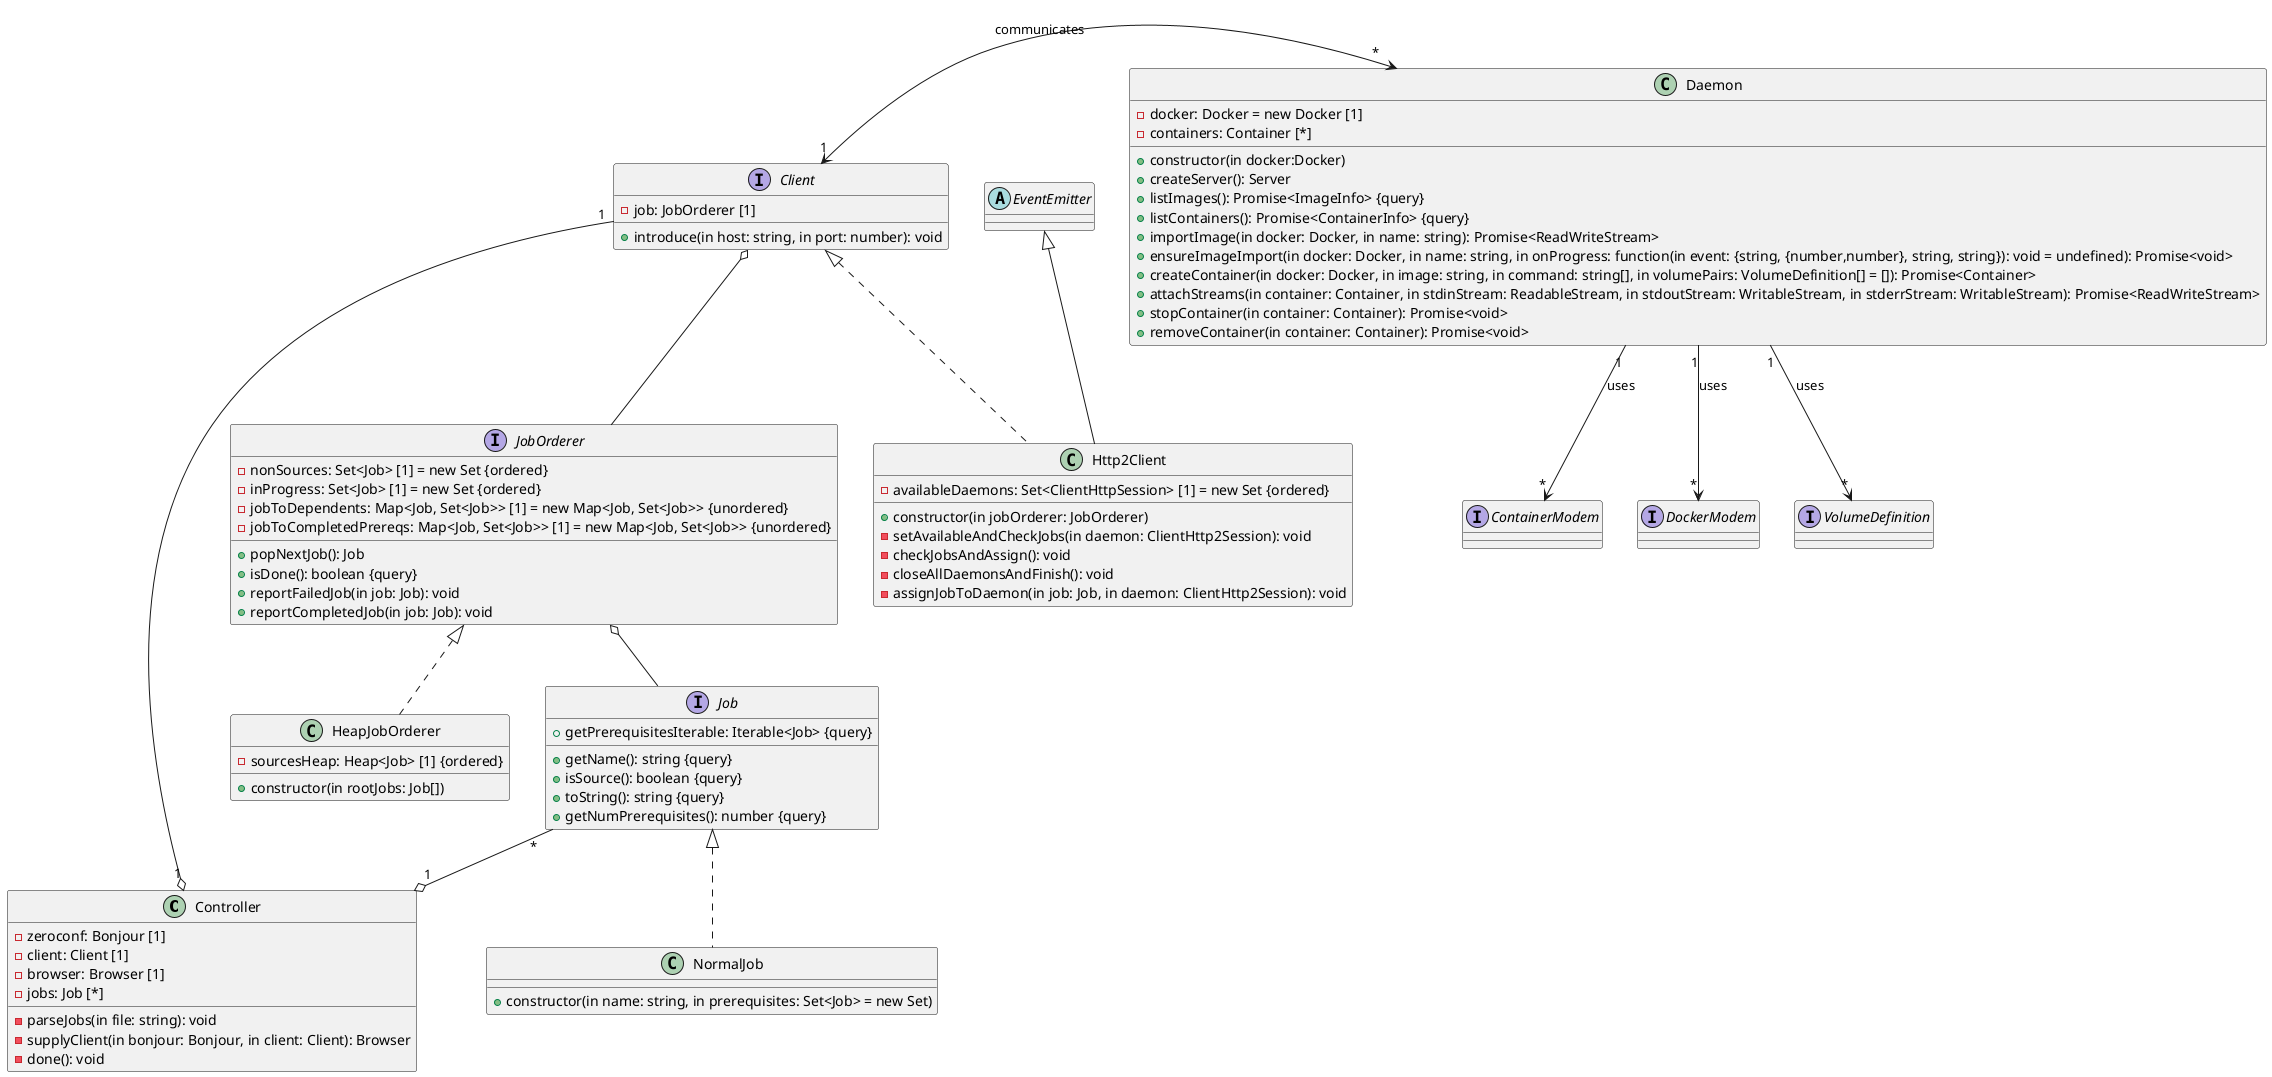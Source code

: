 @startuml
class Controller{
- zeroconf: Bonjour [1]
- client: Client [1]
- browser: Browser [1]
- jobs: Job [*]
- parseJobs(in file: string): void
-supplyClient(in bonjour: Bonjour, in client: Client): Browser
-done(): void
}

interface Job{
+getName(): string {query}
+getPrerequisitesIterable: Iterable<Job> {query}
+isSource(): boolean {query}
+toString(): string {query}
+getNumPrerequisites(): number {query}
}

Job "*" --o "1" Controller

class NormalJob implements Job{
+constructor(in name: string, in prerequisites: Set<Job> = new Set)
}

interface JobOrderer{
- nonSources: Set<Job> [1] = new Set {ordered}
- inProgress: Set<Job> [1] = new Set {ordered}
- jobToDependents: Map<Job, Set<Job>> [1] = new Map<Job, Set<Job>> {unordered}
- jobToCompletedPrereqs: Map<Job, Set<Job>> [1] = new Map<Job, Set<Job>> {unordered}
+popNextJob(): Job
+isDone(): boolean {query}
+reportFailedJob(in job: Job): void
+reportCompletedJob(in job: Job): void
}

class HeapJobOrderer implements JobOrderer{
- sourcesHeap: Heap<Job> [1] {ordered}
+ constructor(in rootJobs: Job[])
}

JobOrderer o-- Job
Client "1" --o "1" Controller

interface Client{
-job: JobOrderer [1]
+introduce(in host: string, in port: number): void
}

abstract class EventEmitter
class Http2Client extends EventEmitter implements Client {
-availableDaemons: Set<ClientHttpSession> [1] = new Set {ordered}
+constructor(in jobOrderer: JobOrderer)
-setAvailableAndCheckJobs(in daemon: ClientHttp2Session): void
-checkJobsAndAssign(): void
-closeAllDaemonsAndFinish(): void
-assignJobToDaemon(in job: Job, in daemon: ClientHttp2Session): void
}

Client o-- JobOrderer

interface ContainerModem
interface DockerModem
interface VolumeDefinition

class Daemon{
-docker: Docker = new Docker [1]
-containers: Container [*]
+constructor(in docker:Docker)
+createServer(): Server
+listImages(): Promise<ImageInfo> {query}
+listContainers(): Promise<ContainerInfo> {query}
+importImage(in docker: Docker, in name: string): Promise<ReadWriteStream>
+ensureImageImport(in docker: Docker, in name: string, in onProgress: function(in event: {string, {number,number}, string, string}): void = undefined): Promise<void>
+createContainer(in docker: Docker, in image: string, in command: string[], in volumePairs: VolumeDefinition[] = []): Promise<Container>
+attachStreams(in container: Container, in stdinStream: ReadableStream, in stdoutStream: WritableStream, in stderrStream: WritableStream): Promise<ReadWriteStream>
+stopContainer(in container: Container): Promise<void>
+removeContainer(in container: Container): Promise<void>
}
Daemon "1" --> "*" VolumeDefinition : uses
Daemon "1" --> "*" ContainerModem : uses
Daemon "1" --> "*" DockerModem : uses
Client "1" <-> "*" Daemon : communicates
@enduml
